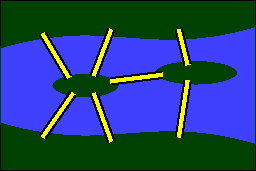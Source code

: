 /******************************************************************************
 *                                 LICENSE                                    *
 ******************************************************************************
 *  This file is part of Mathematics-and-Physics.                             *
 *                                                                            *
 *  Mathematics-and-Physics is free software: you can redistribute it and/or  *
 *  modify it under the terms of the GNU General Public License as published  *
 *  by the Free Software Foundation, either version 3 of the License, or      *
 *  (at your option) any later version.                                       *
 *                                                                            *
 *  Mathematics-and-Physics is distributed in the hope that it will be useful *
 *  but WITHOUT ANY WARRANTY; without even the implied warranty of            *
 *  MERCHANTABILITY or FITNESS FOR A PARTICULAR PURPOSE.  See the             *
 *  GNU General Public License for more details.                              *
 *                                                                            *
 *  You should have received a copy of the GNU General Public License         *
 *  along with Mathematics-and-Physics.  If not, see                          *
 *  <https://www.gnu.org/licenses/>.                                          *
 ******************************************************************************/

/*  Size of the figure.                                                       */
size(128);

/*  Points for the river.                                                     */
pair r0 = (0.0, 0.9);
pair r1 = (2.0, 1.2);
pair r2 = (4.0, 1.1);
pair r3 = (6.0, 1.4);
pair r4 = (6.0, -1.4);
pair r5 = (4.0, -1.1);
pair r6 = (2.0, -1.2);
pair r7 = (0.0, -0.9);

/*  Locations of the centers of the two islands.                              */
pair I0 = (2.0, 0.0);
pair I1 = (4.6, 0.3);

/*  Edges for land.                                                           */
pair G0 = (0.0, 2.0);
pair G1 = (6.0, 2.0);
pair G2 = (6.0, -2.0);
pair G3 = (0.0, -2.0);

/*  Colors for the river, grass, and bridges, respectively.                   */
pen rpen = blue + lightblue;
pen gpen = darkgreen;
pen bpen = yellow;

/*  Radii for the ellipses representing the islands.                          */
real xr0 = 0.8;
real yr0 = 0.3;
real xr1 = 1.0;
real yr1 = 0.3;

/*  Width of the bridges.                                                     */
real width = 0.15;

/*  Function for computing a unit orthogonal vector to the line AB.           */
pair get_unit_orthogonal(pair A, pair B)
{
    pair orth = (A.y - B.y, B.x - A.x);

    /*  Normalize this and return.                                            */
    return scale(1.0 / sqrt(orth.x*orth.x + orth.y*orth.y))*orth;
}
/*  End of get_unit_orthogonal.                                               */

/*  Function for drawing a bridge between two points.                         */
void draw_bridge(pair A, pair B, real bridge_width)
{
    /*  The displacement factor to give the bridge width.                     */
    pair ds = scale(0.5*bridge_width)*get_unit_orthogonal(A, B);

    /*  The four corners of the rectangular bridge.                           */
    pair B0 = A + ds;
    pair B1 = B + ds;
    pair B2 = B - ds;
    pair B3 = A - ds;

    /*  Fill in the rectangle.                                                */
    filldraw(B0 -- B1 -- B2 -- B3 -- cycle, bpen, bpen);

    /*  Draw in the length-wise edges black.                                  */
    draw(B0 -- B1);
    draw(B2 -- B3);
}
/*  End of draw_bridge.                                                       */

/*  Locations of the seven bridges.                                           */
pair B00 = (1.6, 0.2);
pair B01 = (1.0, 1.2);

pair B10 = (2.2, 0.25);
pair B11 = (2.6, 1.3);

pair B20 = (1.7, -0.2);
pair B21 = (1.0, -1.2);

pair B30 = (2.2, -0.2);
pair B31 = (2.6, -1.3);

pair B40 = (2.6, 0.1);
pair B41 = (3.8, 0.25);

pair B50 = (4.4, 0.5);
pair B51 = (4.2, 1.3);

pair B60 = (4.4, 0.1);
pair B61 = (4.2, -1.2);

/*  Draw in the grass first so that the river and bridges lie on top.         */
filldraw(G0 -- G1 -- G2 -- G3 -- cycle, gpen, black);

/*  Draw the river.                                                           */
filldraw(r0 .. r1 .. r2 .. r3 -- r4 .. r5 .. r6 .. r7 -- cycle, rpen, gpen);

/*  Draw the two islands.                                                     */
filldraw(ellipse(I0, xr0, yr0), gpen, rpen);
filldraw(ellipse(I1, xr1, yr1), gpen, rpen);

/*  Draw all of the bridges.                                                  */
draw_bridge(B00, B01, width);
draw_bridge(B10, B11, width);
draw_bridge(B20, B21, width);
draw_bridge(B30, B31, width);
draw_bridge(B40, B41, width);
draw_bridge(B50, B51, width);
draw_bridge(B60, B61, width);
